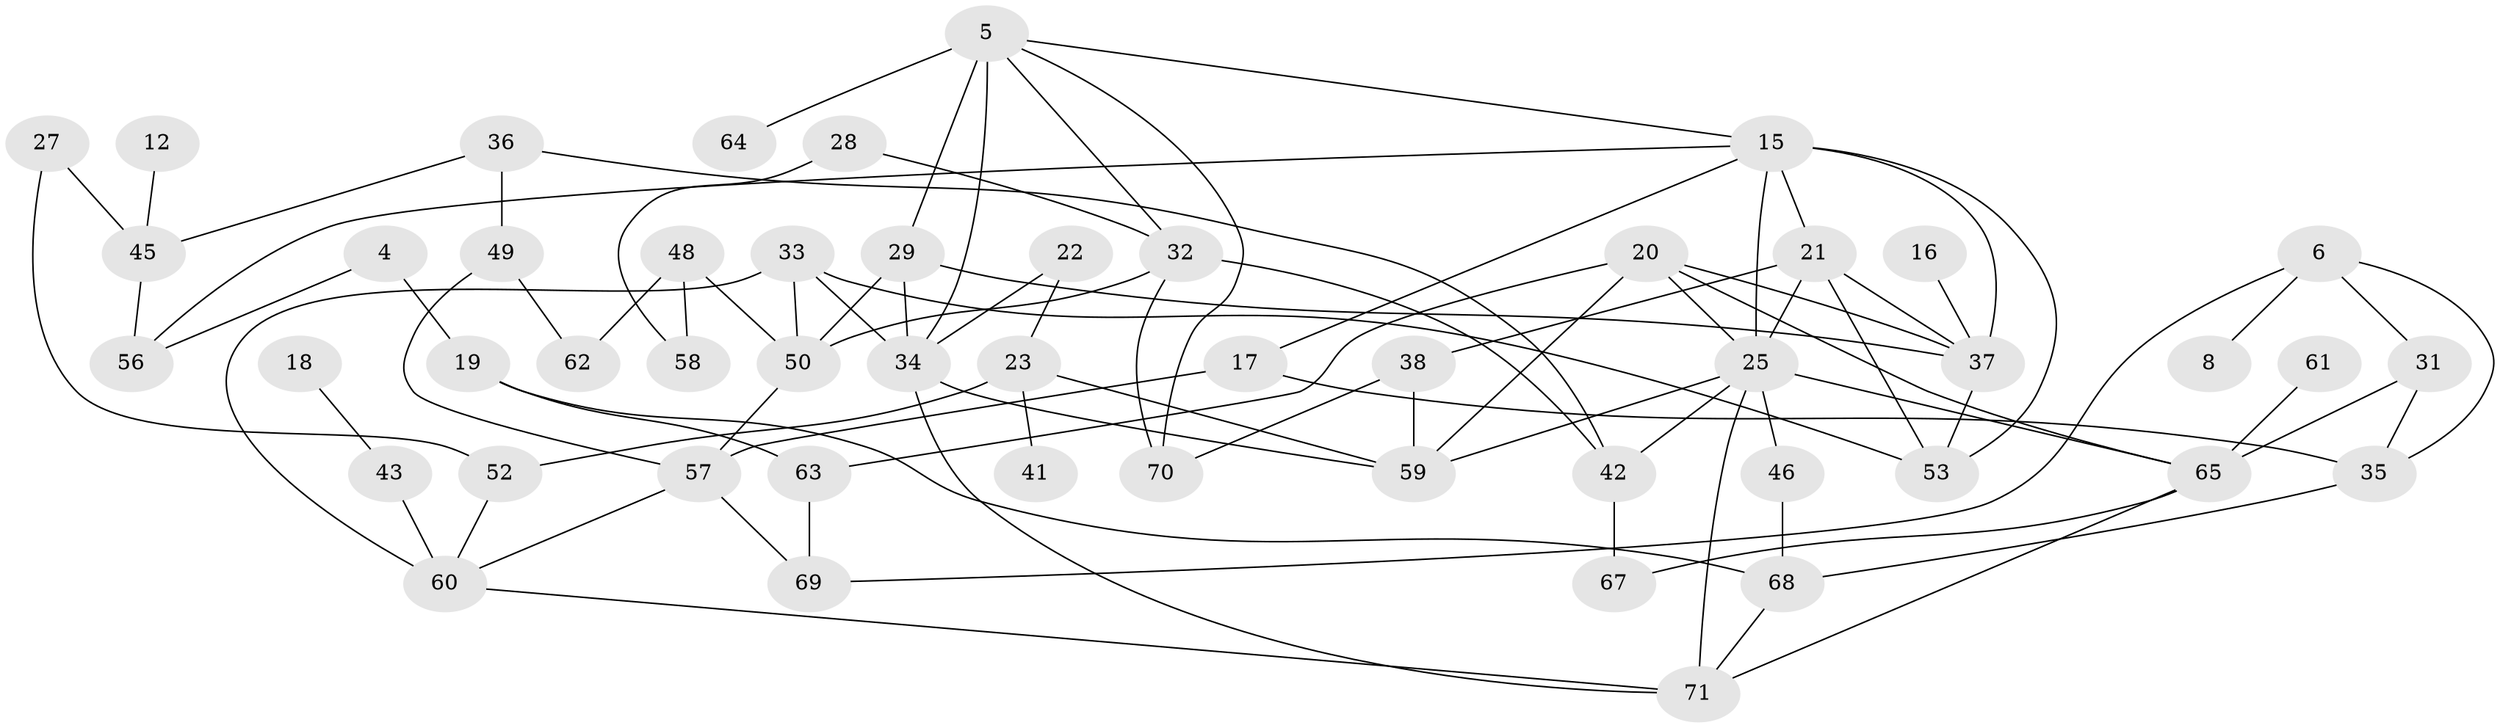 // original degree distribution, {2: 0.2535211267605634, 0: 0.11267605633802817, 8: 0.007042253521126761, 4: 0.14788732394366197, 5: 0.09154929577464789, 1: 0.2535211267605634, 3: 0.11971830985915492, 6: 0.014084507042253521}
// Generated by graph-tools (version 1.1) at 2025/00/03/09/25 03:00:42]
// undirected, 51 vertices, 88 edges
graph export_dot {
graph [start="1"]
  node [color=gray90,style=filled];
  4;
  5;
  6;
  8;
  12;
  15;
  16;
  17;
  18;
  19;
  20;
  21;
  22;
  23;
  25;
  27;
  28;
  29;
  31;
  32;
  33;
  34;
  35;
  36;
  37;
  38;
  41;
  42;
  43;
  45;
  46;
  48;
  49;
  50;
  52;
  53;
  56;
  57;
  58;
  59;
  60;
  61;
  62;
  63;
  64;
  65;
  67;
  68;
  69;
  70;
  71;
  4 -- 19 [weight=1.0];
  4 -- 56 [weight=1.0];
  5 -- 15 [weight=1.0];
  5 -- 29 [weight=1.0];
  5 -- 32 [weight=1.0];
  5 -- 34 [weight=1.0];
  5 -- 64 [weight=2.0];
  5 -- 70 [weight=1.0];
  6 -- 8 [weight=1.0];
  6 -- 31 [weight=1.0];
  6 -- 35 [weight=1.0];
  6 -- 69 [weight=1.0];
  12 -- 45 [weight=1.0];
  15 -- 17 [weight=1.0];
  15 -- 21 [weight=1.0];
  15 -- 25 [weight=1.0];
  15 -- 37 [weight=1.0];
  15 -- 53 [weight=2.0];
  15 -- 56 [weight=1.0];
  16 -- 37 [weight=1.0];
  17 -- 35 [weight=1.0];
  17 -- 57 [weight=1.0];
  18 -- 43 [weight=1.0];
  19 -- 63 [weight=1.0];
  19 -- 68 [weight=1.0];
  20 -- 25 [weight=1.0];
  20 -- 37 [weight=1.0];
  20 -- 59 [weight=1.0];
  20 -- 63 [weight=1.0];
  20 -- 65 [weight=1.0];
  21 -- 25 [weight=1.0];
  21 -- 37 [weight=1.0];
  21 -- 38 [weight=1.0];
  21 -- 53 [weight=1.0];
  22 -- 23 [weight=1.0];
  22 -- 34 [weight=1.0];
  23 -- 41 [weight=1.0];
  23 -- 52 [weight=1.0];
  23 -- 59 [weight=1.0];
  25 -- 42 [weight=1.0];
  25 -- 46 [weight=1.0];
  25 -- 59 [weight=1.0];
  25 -- 65 [weight=1.0];
  25 -- 71 [weight=1.0];
  27 -- 45 [weight=1.0];
  27 -- 52 [weight=1.0];
  28 -- 32 [weight=1.0];
  28 -- 58 [weight=1.0];
  29 -- 34 [weight=1.0];
  29 -- 37 [weight=1.0];
  29 -- 50 [weight=1.0];
  31 -- 35 [weight=1.0];
  31 -- 65 [weight=1.0];
  32 -- 42 [weight=1.0];
  32 -- 50 [weight=1.0];
  32 -- 70 [weight=1.0];
  33 -- 34 [weight=2.0];
  33 -- 50 [weight=1.0];
  33 -- 53 [weight=2.0];
  33 -- 60 [weight=1.0];
  34 -- 59 [weight=1.0];
  34 -- 71 [weight=1.0];
  35 -- 68 [weight=1.0];
  36 -- 42 [weight=1.0];
  36 -- 45 [weight=1.0];
  36 -- 49 [weight=1.0];
  37 -- 53 [weight=1.0];
  38 -- 59 [weight=1.0];
  38 -- 70 [weight=1.0];
  42 -- 67 [weight=1.0];
  43 -- 60 [weight=2.0];
  45 -- 56 [weight=1.0];
  46 -- 68 [weight=1.0];
  48 -- 50 [weight=1.0];
  48 -- 58 [weight=1.0];
  48 -- 62 [weight=1.0];
  49 -- 57 [weight=1.0];
  49 -- 62 [weight=1.0];
  50 -- 57 [weight=1.0];
  52 -- 60 [weight=1.0];
  57 -- 60 [weight=1.0];
  57 -- 69 [weight=1.0];
  60 -- 71 [weight=1.0];
  61 -- 65 [weight=1.0];
  63 -- 69 [weight=1.0];
  65 -- 67 [weight=1.0];
  65 -- 71 [weight=1.0];
  68 -- 71 [weight=1.0];
}
